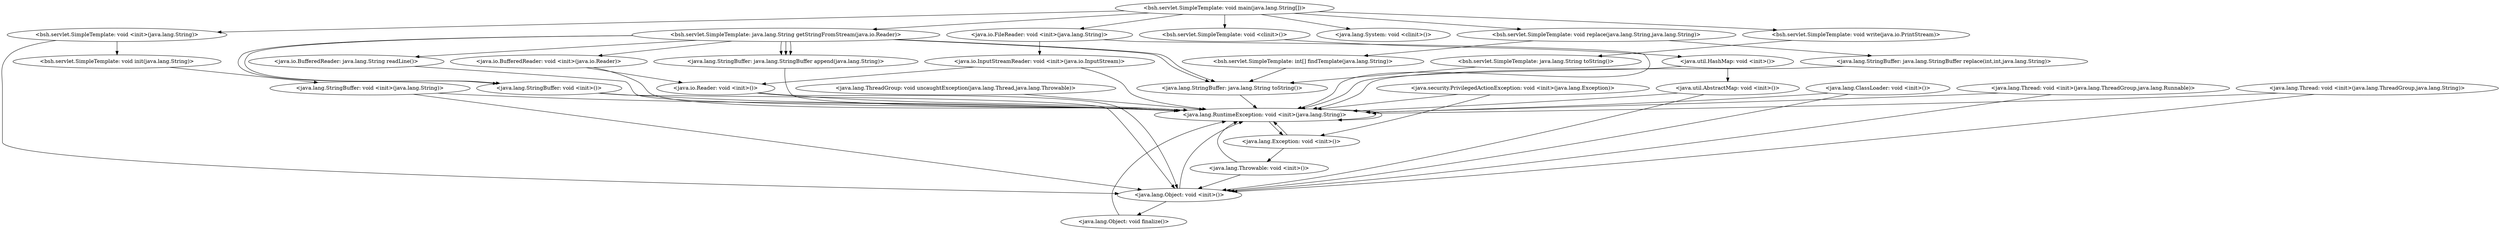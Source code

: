 digraph CallGraph {
"<bsh.servlet.SimpleTemplate: void main(java.lang.String[])>" -> "<bsh.servlet.SimpleTemplate: void <clinit>()>";
"<bsh.servlet.SimpleTemplate: void main(java.lang.String[])>" -> "<bsh.servlet.SimpleTemplate: void <init>(java.lang.String)>";
"<bsh.servlet.SimpleTemplate: void main(java.lang.String[])>" -> "<bsh.servlet.SimpleTemplate: java.lang.String getStringFromStream(java.io.Reader)>";
"<bsh.servlet.SimpleTemplate: void main(java.lang.String[])>" -> "<java.io.FileReader: void <init>(java.lang.String)>";
"<bsh.servlet.SimpleTemplate: void main(java.lang.String[])>" -> "<java.lang.System: void <clinit>()>";
"<bsh.servlet.SimpleTemplate: void <clinit>()>" -> "<java.util.HashMap: void <init>()>";
"<java.lang.ThreadGroup: void uncaughtException(java.lang.Thread,java.lang.Throwable)>" -> "<java.lang.RuntimeException: void <init>(java.lang.String)>";
"<java.lang.ClassLoader: void <init>()>" -> "<java.lang.Object: void <init>()>";
"<java.lang.ClassLoader: void <init>()>" -> "<java.lang.RuntimeException: void <init>(java.lang.String)>";
"<java.security.PrivilegedActionException: void <init>(java.lang.Exception)>" -> "<java.lang.Exception: void <init>()>";
"<java.security.PrivilegedActionException: void <init>(java.lang.Exception)>" -> "<java.lang.RuntimeException: void <init>(java.lang.String)>";
"<java.lang.Thread: void <init>(java.lang.ThreadGroup,java.lang.Runnable)>" -> "<java.lang.Object: void <init>()>";
"<java.lang.Thread: void <init>(java.lang.ThreadGroup,java.lang.Runnable)>" -> "<java.lang.RuntimeException: void <init>(java.lang.String)>";
"<java.lang.Thread: void <init>(java.lang.ThreadGroup,java.lang.String)>" -> "<java.lang.Object: void <init>()>";
"<java.lang.Thread: void <init>(java.lang.ThreadGroup,java.lang.String)>" -> "<java.lang.RuntimeException: void <init>(java.lang.String)>";
"<bsh.servlet.SimpleTemplate: void <init>(java.lang.String)>" -> "<java.lang.Object: void <init>()>";
"<bsh.servlet.SimpleTemplate: void <init>(java.lang.String)>" -> "<bsh.servlet.SimpleTemplate: void init(java.lang.String)>";
"<bsh.servlet.SimpleTemplate: java.lang.String getStringFromStream(java.io.Reader)>" -> "<java.lang.StringBuffer: void <init>()>";
"<bsh.servlet.SimpleTemplate: java.lang.String getStringFromStream(java.io.Reader)>" -> "<java.lang.StringBuffer: void <init>()>";
"<bsh.servlet.SimpleTemplate: java.lang.String getStringFromStream(java.io.Reader)>" -> "<java.io.BufferedReader: void <init>(java.io.Reader)>";
"<java.io.FileReader: void <init>(java.lang.String)>" -> "<java.io.InputStreamReader: void <init>(java.io.InputStream)>";
"<java.io.FileReader: void <init>(java.lang.String)>" -> "<java.lang.RuntimeException: void <init>(java.lang.String)>";
"<java.util.HashMap: void <init>()>" -> "<java.util.AbstractMap: void <init>()>";
"<java.util.HashMap: void <init>()>" -> "<java.lang.RuntimeException: void <init>(java.lang.String)>";
"<java.lang.RuntimeException: void <init>(java.lang.String)>" -> "<java.lang.Exception: void <init>()>";
"<java.lang.RuntimeException: void <init>(java.lang.String)>" -> "<java.lang.RuntimeException: void <init>(java.lang.String)>";
"<java.lang.Object: void <init>()>" -> "<java.lang.Object: void finalize()>";
"<java.lang.Object: void <init>()>" -> "<java.lang.RuntimeException: void <init>(java.lang.String)>";
"<java.lang.Exception: void <init>()>" -> "<java.lang.Throwable: void <init>()>";
"<java.lang.Exception: void <init>()>" -> "<java.lang.RuntimeException: void <init>(java.lang.String)>";
"<bsh.servlet.SimpleTemplate: void init(java.lang.String)>" -> "<java.lang.StringBuffer: void <init>(java.lang.String)>";
"<java.lang.StringBuffer: void <init>()>" -> "<java.lang.Object: void <init>()>";
"<java.lang.StringBuffer: void <init>()>" -> "<java.lang.RuntimeException: void <init>(java.lang.String)>";
"<java.io.BufferedReader: void <init>(java.io.Reader)>" -> "<java.io.Reader: void <init>()>";
"<java.io.BufferedReader: void <init>(java.io.Reader)>" -> "<java.lang.RuntimeException: void <init>(java.lang.String)>";
"<java.io.InputStreamReader: void <init>(java.io.InputStream)>" -> "<java.io.Reader: void <init>()>";
"<java.io.InputStreamReader: void <init>(java.io.InputStream)>" -> "<java.lang.RuntimeException: void <init>(java.lang.String)>";
"<java.util.AbstractMap: void <init>()>" -> "<java.lang.Object: void <init>()>";
"<java.util.AbstractMap: void <init>()>" -> "<java.lang.RuntimeException: void <init>(java.lang.String)>";
"<java.lang.Object: void finalize()>" -> "<java.lang.RuntimeException: void <init>(java.lang.String)>";
"<java.lang.Throwable: void <init>()>" -> "<java.lang.Object: void <init>()>";
"<java.lang.Throwable: void <init>()>" -> "<java.lang.RuntimeException: void <init>(java.lang.String)>";
"<java.lang.StringBuffer: void <init>(java.lang.String)>" -> "<java.lang.Object: void <init>()>";
"<java.lang.StringBuffer: void <init>(java.lang.String)>" -> "<java.lang.RuntimeException: void <init>(java.lang.String)>";
"<java.io.Reader: void <init>()>" -> "<java.lang.Object: void <init>()>";
"<java.io.Reader: void <init>()>" -> "<java.lang.RuntimeException: void <init>(java.lang.String)>";
"<bsh.servlet.SimpleTemplate: java.lang.String getStringFromStream(java.io.Reader)>" -> "<java.lang.StringBuffer: java.lang.StringBuffer append(java.lang.String)>";
"<bsh.servlet.SimpleTemplate: java.lang.String getStringFromStream(java.io.Reader)>" -> "<java.lang.StringBuffer: java.lang.StringBuffer append(java.lang.String)>";
"<bsh.servlet.SimpleTemplate: java.lang.String getStringFromStream(java.io.Reader)>" -> "<java.lang.StringBuffer: java.lang.String toString()>";
"<java.lang.StringBuffer: java.lang.StringBuffer append(java.lang.String)>" -> "<java.lang.RuntimeException: void <init>(java.lang.String)>";
"<java.lang.StringBuffer: java.lang.String toString()>" -> "<java.lang.RuntimeException: void <init>(java.lang.String)>";
"<bsh.servlet.SimpleTemplate: java.lang.String getStringFromStream(java.io.Reader)>" -> "<java.io.BufferedReader: java.lang.String readLine()>";
"<java.io.BufferedReader: java.lang.String readLine()>" -> "<java.lang.RuntimeException: void <init>(java.lang.String)>";
"<bsh.servlet.SimpleTemplate: java.lang.String getStringFromStream(java.io.Reader)>" -> "<java.lang.StringBuffer: java.lang.String toString()>";
"<bsh.servlet.SimpleTemplate: java.lang.String getStringFromStream(java.io.Reader)>" -> "<java.lang.StringBuffer: java.lang.StringBuffer append(java.lang.String)>";
"<bsh.servlet.SimpleTemplate: void main(java.lang.String[])>" -> "<bsh.servlet.SimpleTemplate: void replace(java.lang.String,java.lang.String)>";
"<bsh.servlet.SimpleTemplate: void main(java.lang.String[])>" -> "<bsh.servlet.SimpleTemplate: void write(java.io.PrintStream)>";
"<bsh.servlet.SimpleTemplate: void write(java.io.PrintStream)>" -> "<bsh.servlet.SimpleTemplate: java.lang.String toString()>";
"<bsh.servlet.SimpleTemplate: void replace(java.lang.String,java.lang.String)>" -> "<bsh.servlet.SimpleTemplate: int[] findTemplate(java.lang.String)>";
"<bsh.servlet.SimpleTemplate: int[] findTemplate(java.lang.String)>" -> "<java.lang.StringBuffer: java.lang.String toString()>";
"<bsh.servlet.SimpleTemplate: java.lang.String toString()>" -> "<java.lang.StringBuffer: java.lang.String toString()>";
"<bsh.servlet.SimpleTemplate: void replace(java.lang.String,java.lang.String)>" -> "<java.lang.StringBuffer: java.lang.StringBuffer replace(int,int,java.lang.String)>";
"<java.lang.StringBuffer: java.lang.StringBuffer replace(int,int,java.lang.String)>" -> "<java.lang.RuntimeException: void <init>(java.lang.String)>";
}
